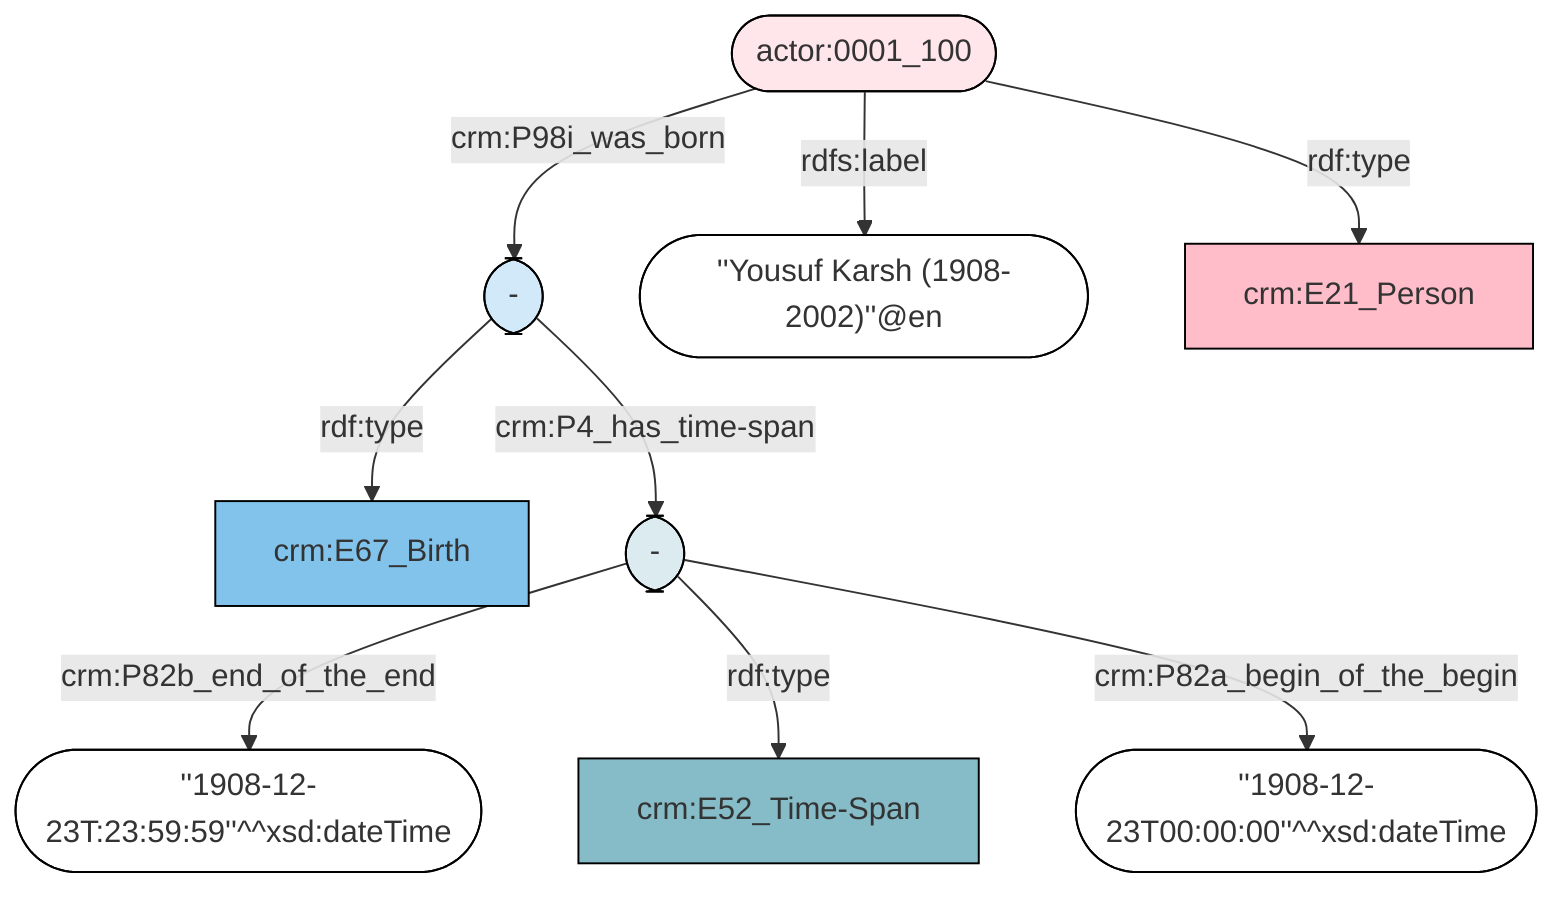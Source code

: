 flowchart TD
classDef Literal fill:#ffffff,stroke:#000000;
classDef Literal_URI fill:,stroke:;
classDef E1_CRM_Entity fill:#ffffff,stroke:#000000;
classDef E1_CRM_Entity_URI fill:#ffffff,stroke:#000000;
classDef E2_Temporal_Entity fill:#82c3ec,stroke:#000000;
classDef E2_Temporal_Entity_URI fill:#d2e9f9,stroke:#000000;
classDef E55_Type fill:#fab565,stroke:#000000;
classDef E55_Type_URI fill:#fde7ce,stroke:#000000;
classDef E52_Time-Span fill:#86bcc8,stroke:#000000;
classDef E52_Time-Span_URI fill:#dcebef,stroke:#000000;
classDef E41_Appellation fill:#fef3ba,stroke:#000000;
classDef E41_Appellation_URI fill:#fffae6,stroke:#000000;
classDef E53_Place fill:#94cc7d,stroke:#000000;
classDef E53_Place_URI fill:#e1f1da,stroke:#000000;
classDef E77_Persistent_Item fill:#ffffff,stroke:#000000;
classDef E77_Persistent_Item_URI fill:#ffffff,stroke:#000000;
classDef E28_Conceptual_Object fill:#fddc34,stroke:#000000;
classDef E28_Conceptual_Object_URI fill:#fef6cd,stroke:#000000;
classDef E18_Physical_Thing fill:#e1ba9c,stroke:#000000;
classDef E18_Physical_Thing_URI fill:#f3e5d8,stroke:#000000;
classDef E39_Actor fill:#ffbdca,stroke:#000000;
classDef E39_Actor_URI fill:#ffe6eb,stroke:#000000;
classDef PC0_Typed_CRM_Property fill:#cc80ff,stroke:#000000;
classDef PC0_Typed_CRM_Property_URI fill:#ebccff,stroke:#000000;
classDef Multi fill:#cccccc,stroke:#000000;
classDef Multi_URI fill:#cccccc,stroke:#000000;
0(["-"]):::E2_Temporal_Entity_URI -->|rdf:type| 1["crm:E67_Birth"]:::E2_Temporal_Entity
2(["-"]) -->|crm:P82b_end_of_the_end| 3(["''1908-12-23T:23:59:59''^^xsd:dateTime"]):::Literal
2(["-"]):::E52_Time-Span_URI -->|rdf:type| 4["crm:E52_Time-Span"]:::E52_Time-Span
2(["-"]) -->|crm:P82a_begin_of_the_begin| 5(["''1908-12-23T00:00:00''^^xsd:dateTime"]):::Literal
6(["actor:0001_100"]) -->|crm:P98i_was_born| 0(["-"])
6(["actor:0001_100"]) -->|rdfs:label| 7(["''Yousuf Karsh (1908-2002)''@en"]):::Literal
0(["-"]) -->|crm:P4_has_time-span| 2(["-"])
6(["actor:0001_100"]):::E39_Actor_URI -->|rdf:type| 8["crm:E21_Person"]:::E39_Actor